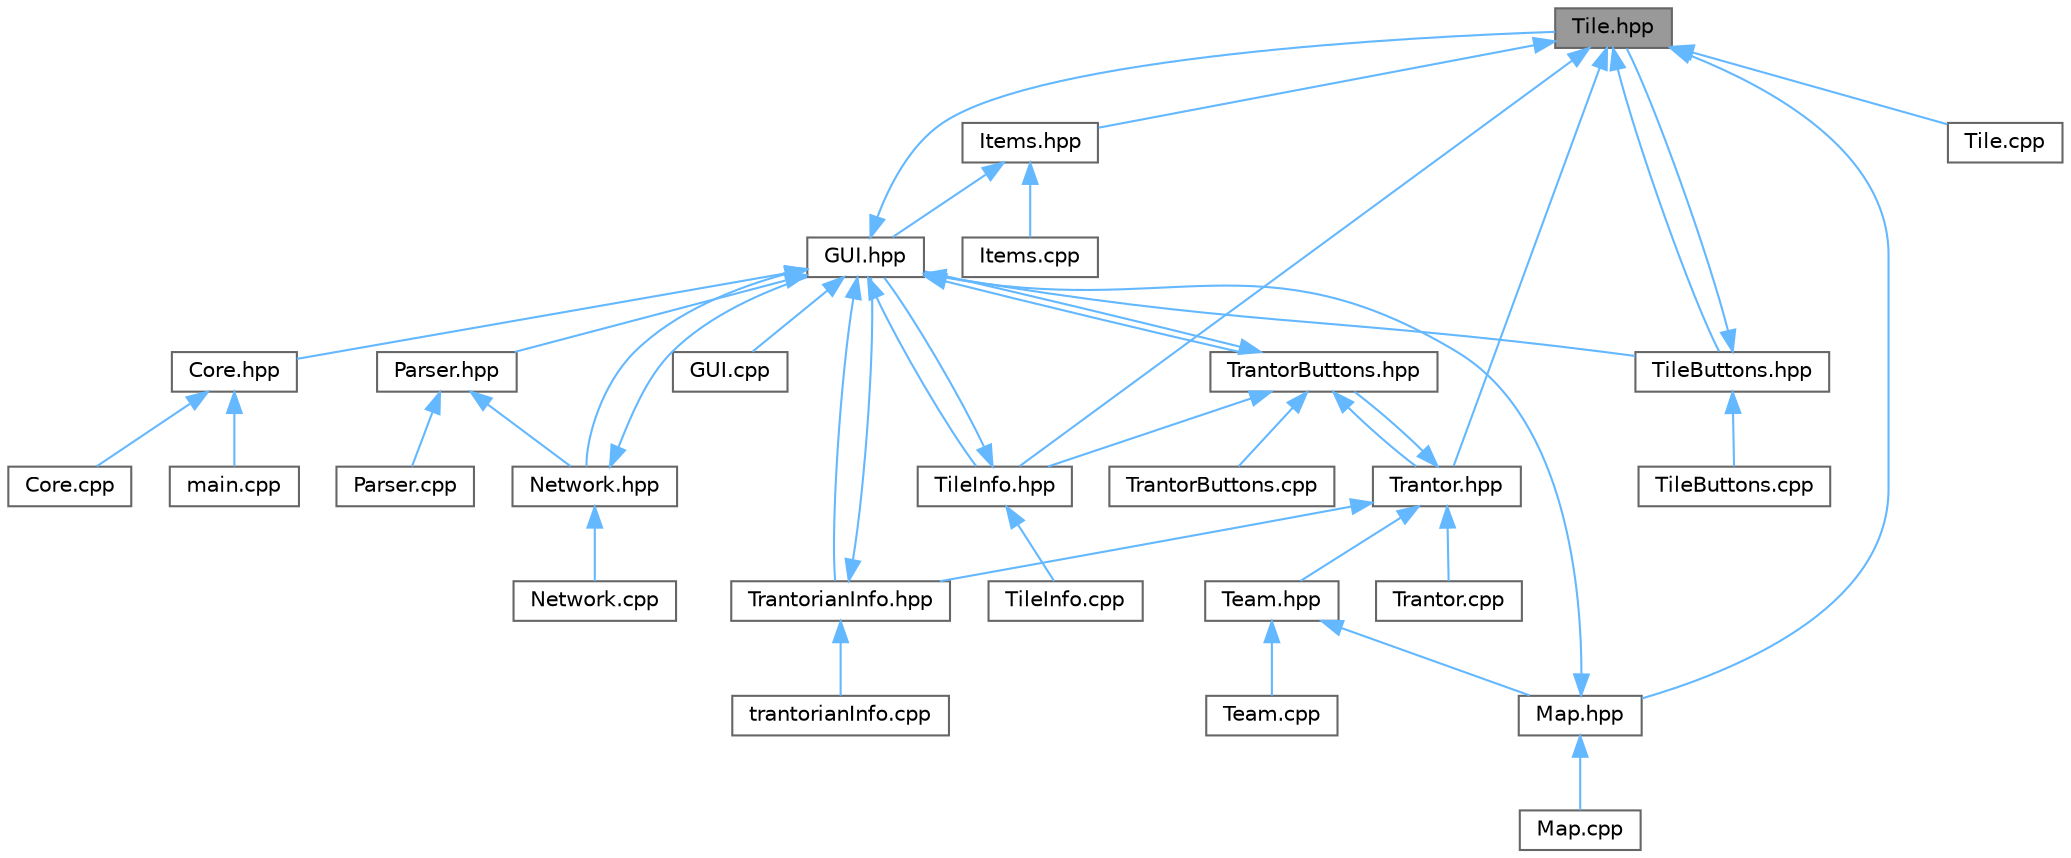 digraph "Tile.hpp"
{
 // LATEX_PDF_SIZE
  bgcolor="transparent";
  edge [fontname=Helvetica,fontsize=10,labelfontname=Helvetica,labelfontsize=10];
  node [fontname=Helvetica,fontsize=10,shape=box,height=0.2,width=0.4];
  Node1 [label="Tile.hpp",height=0.2,width=0.4,color="gray40", fillcolor="grey60", style="filled", fontcolor="black",tooltip=" "];
  Node1 -> Node2 [dir="back",color="steelblue1",style="solid"];
  Node2 [label="Items.hpp",height=0.2,width=0.4,color="grey40", fillcolor="white", style="filled",URL="$Items_8hpp.html",tooltip=" "];
  Node2 -> Node3 [dir="back",color="steelblue1",style="solid"];
  Node3 [label="GUI.hpp",height=0.2,width=0.4,color="grey40", fillcolor="white", style="filled",URL="$GUI_8hpp.html",tooltip=" "];
  Node3 -> Node4 [dir="back",color="steelblue1",style="solid"];
  Node4 [label="Core.hpp",height=0.2,width=0.4,color="grey40", fillcolor="white", style="filled",URL="$Core_8hpp.html",tooltip=" "];
  Node4 -> Node5 [dir="back",color="steelblue1",style="solid"];
  Node5 [label="Core.cpp",height=0.2,width=0.4,color="grey40", fillcolor="white", style="filled",URL="$Core_8cpp.html",tooltip=" "];
  Node4 -> Node6 [dir="back",color="steelblue1",style="solid"];
  Node6 [label="main.cpp",height=0.2,width=0.4,color="grey40", fillcolor="white", style="filled",URL="$main_8cpp.html",tooltip=" "];
  Node3 -> Node7 [dir="back",color="steelblue1",style="solid"];
  Node7 [label="GUI.cpp",height=0.2,width=0.4,color="grey40", fillcolor="white", style="filled",URL="$GUI_8cpp.html",tooltip=" "];
  Node3 -> Node8 [dir="back",color="steelblue1",style="solid"];
  Node8 [label="Network.hpp",height=0.2,width=0.4,color="grey40", fillcolor="white", style="filled",URL="$Network_8hpp.html",tooltip=" "];
  Node8 -> Node3 [dir="back",color="steelblue1",style="solid"];
  Node8 -> Node9 [dir="back",color="steelblue1",style="solid"];
  Node9 [label="Network.cpp",height=0.2,width=0.4,color="grey40", fillcolor="white", style="filled",URL="$Network_8cpp.html",tooltip=" "];
  Node3 -> Node10 [dir="back",color="steelblue1",style="solid"];
  Node10 [label="Parser.hpp",height=0.2,width=0.4,color="grey40", fillcolor="white", style="filled",URL="$Parser_8hpp.html",tooltip=" "];
  Node10 -> Node8 [dir="back",color="steelblue1",style="solid"];
  Node10 -> Node11 [dir="back",color="steelblue1",style="solid"];
  Node11 [label="Parser.cpp",height=0.2,width=0.4,color="grey40", fillcolor="white", style="filled",URL="$Parser_8cpp.html",tooltip=" "];
  Node3 -> Node1 [dir="back",color="steelblue1",style="solid"];
  Node3 -> Node12 [dir="back",color="steelblue1",style="solid"];
  Node12 [label="TileButtons.hpp",height=0.2,width=0.4,color="grey40", fillcolor="white", style="filled",URL="$TileButtons_8hpp.html",tooltip=" "];
  Node12 -> Node1 [dir="back",color="steelblue1",style="solid"];
  Node12 -> Node13 [dir="back",color="steelblue1",style="solid"];
  Node13 [label="TileButtons.cpp",height=0.2,width=0.4,color="grey40", fillcolor="white", style="filled",URL="$TileButtons_8cpp.html",tooltip=" "];
  Node3 -> Node14 [dir="back",color="steelblue1",style="solid"];
  Node14 [label="TileInfo.hpp",height=0.2,width=0.4,color="grey40", fillcolor="white", style="filled",URL="$TileInfo_8hpp.html",tooltip=" "];
  Node14 -> Node3 [dir="back",color="steelblue1",style="solid"];
  Node14 -> Node15 [dir="back",color="steelblue1",style="solid"];
  Node15 [label="TileInfo.cpp",height=0.2,width=0.4,color="grey40", fillcolor="white", style="filled",URL="$TileInfo_8cpp.html",tooltip=" "];
  Node3 -> Node16 [dir="back",color="steelblue1",style="solid"];
  Node16 [label="TrantorButtons.hpp",height=0.2,width=0.4,color="grey40", fillcolor="white", style="filled",URL="$TrantorButtons_8hpp.html",tooltip=" "];
  Node16 -> Node3 [dir="back",color="steelblue1",style="solid"];
  Node16 -> Node14 [dir="back",color="steelblue1",style="solid"];
  Node16 -> Node17 [dir="back",color="steelblue1",style="solid"];
  Node17 [label="Trantor.hpp",height=0.2,width=0.4,color="grey40", fillcolor="white", style="filled",URL="$Trantor_8hpp.html",tooltip=" "];
  Node17 -> Node18 [dir="back",color="steelblue1",style="solid"];
  Node18 [label="Team.hpp",height=0.2,width=0.4,color="grey40", fillcolor="white", style="filled",URL="$Team_8hpp.html",tooltip=" "];
  Node18 -> Node19 [dir="back",color="steelblue1",style="solid"];
  Node19 [label="Map.hpp",height=0.2,width=0.4,color="grey40", fillcolor="white", style="filled",URL="$Map_8hpp.html",tooltip=" "];
  Node19 -> Node3 [dir="back",color="steelblue1",style="solid"];
  Node19 -> Node20 [dir="back",color="steelblue1",style="solid"];
  Node20 [label="Map.cpp",height=0.2,width=0.4,color="grey40", fillcolor="white", style="filled",URL="$Map_8cpp.html",tooltip=" "];
  Node18 -> Node21 [dir="back",color="steelblue1",style="solid"];
  Node21 [label="Team.cpp",height=0.2,width=0.4,color="grey40", fillcolor="white", style="filled",URL="$Team_8cpp.html",tooltip=" "];
  Node17 -> Node22 [dir="back",color="steelblue1",style="solid"];
  Node22 [label="Trantor.cpp",height=0.2,width=0.4,color="grey40", fillcolor="white", style="filled",URL="$Trantor_8cpp.html",tooltip=" "];
  Node17 -> Node16 [dir="back",color="steelblue1",style="solid"];
  Node17 -> Node23 [dir="back",color="steelblue1",style="solid"];
  Node23 [label="TrantorianInfo.hpp",height=0.2,width=0.4,color="grey40", fillcolor="white", style="filled",URL="$TrantorianInfo_8hpp.html",tooltip=" "];
  Node23 -> Node3 [dir="back",color="steelblue1",style="solid"];
  Node23 -> Node24 [dir="back",color="steelblue1",style="solid"];
  Node24 [label="trantorianInfo.cpp",height=0.2,width=0.4,color="grey40", fillcolor="white", style="filled",URL="$trantorianInfo_8cpp.html",tooltip=" "];
  Node16 -> Node25 [dir="back",color="steelblue1",style="solid"];
  Node25 [label="TrantorButtons.cpp",height=0.2,width=0.4,color="grey40", fillcolor="white", style="filled",URL="$TrantorButtons_8cpp.html",tooltip=" "];
  Node3 -> Node23 [dir="back",color="steelblue1",style="solid"];
  Node2 -> Node26 [dir="back",color="steelblue1",style="solid"];
  Node26 [label="Items.cpp",height=0.2,width=0.4,color="grey40", fillcolor="white", style="filled",URL="$Items_8cpp.html",tooltip=" "];
  Node1 -> Node19 [dir="back",color="steelblue1",style="solid"];
  Node1 -> Node27 [dir="back",color="steelblue1",style="solid"];
  Node27 [label="Tile.cpp",height=0.2,width=0.4,color="grey40", fillcolor="white", style="filled",URL="$Tile_8cpp.html",tooltip=" "];
  Node1 -> Node12 [dir="back",color="steelblue1",style="solid"];
  Node1 -> Node14 [dir="back",color="steelblue1",style="solid"];
  Node1 -> Node17 [dir="back",color="steelblue1",style="solid"];
}
